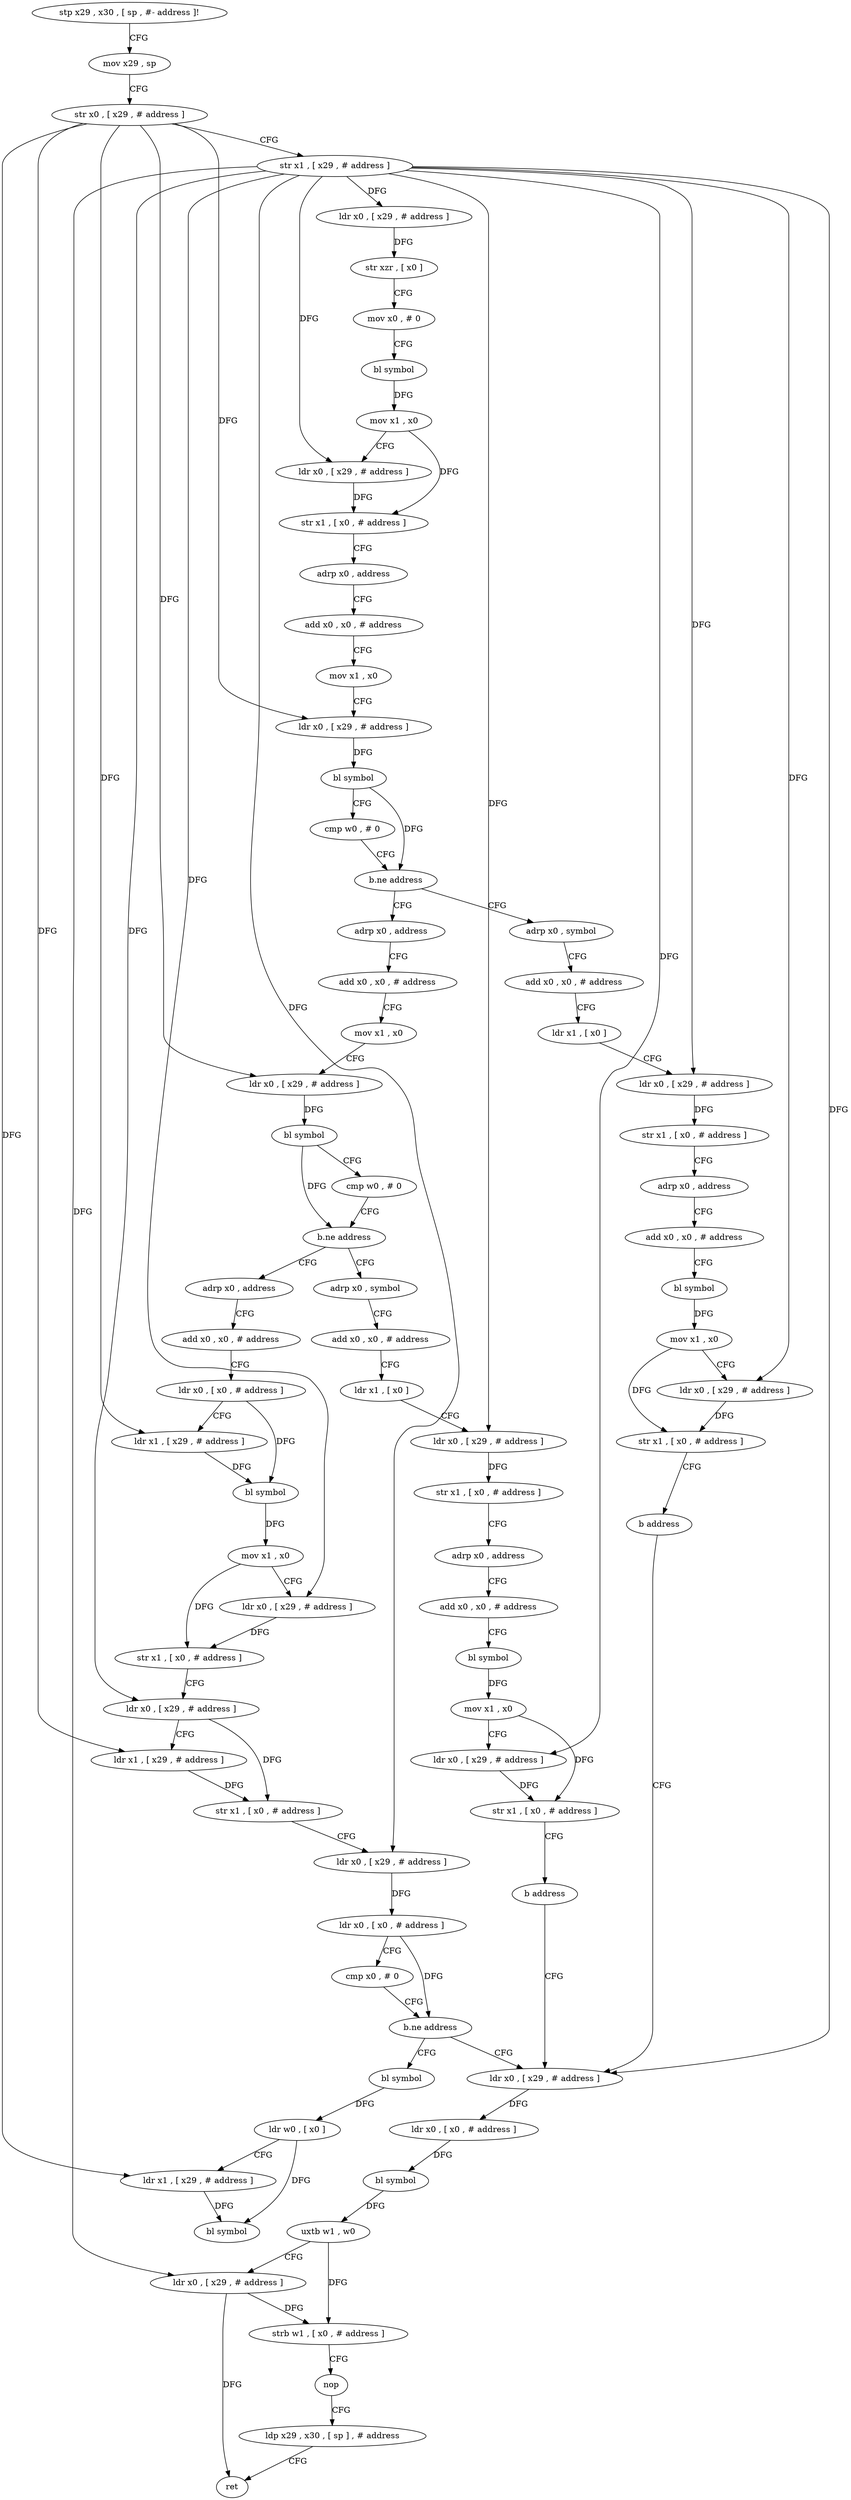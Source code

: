 digraph "func" {
"4283588" [label = "stp x29 , x30 , [ sp , #- address ]!" ]
"4283592" [label = "mov x29 , sp" ]
"4283596" [label = "str x0 , [ x29 , # address ]" ]
"4283600" [label = "str x1 , [ x29 , # address ]" ]
"4283604" [label = "ldr x0 , [ x29 , # address ]" ]
"4283608" [label = "str xzr , [ x0 ]" ]
"4283612" [label = "mov x0 , # 0" ]
"4283616" [label = "bl symbol" ]
"4283620" [label = "mov x1 , x0" ]
"4283624" [label = "ldr x0 , [ x29 , # address ]" ]
"4283628" [label = "str x1 , [ x0 , # address ]" ]
"4283632" [label = "adrp x0 , address" ]
"4283636" [label = "add x0 , x0 , # address" ]
"4283640" [label = "mov x1 , x0" ]
"4283644" [label = "ldr x0 , [ x29 , # address ]" ]
"4283648" [label = "bl symbol" ]
"4283652" [label = "cmp w0 , # 0" ]
"4283656" [label = "b.ne address" ]
"4283708" [label = "adrp x0 , address" ]
"4283660" [label = "adrp x0 , symbol" ]
"4283712" [label = "add x0 , x0 , # address" ]
"4283716" [label = "mov x1 , x0" ]
"4283720" [label = "ldr x0 , [ x29 , # address ]" ]
"4283724" [label = "bl symbol" ]
"4283728" [label = "cmp w0 , # 0" ]
"4283732" [label = "b.ne address" ]
"4283784" [label = "adrp x0 , address" ]
"4283736" [label = "adrp x0 , symbol" ]
"4283664" [label = "add x0 , x0 , # address" ]
"4283668" [label = "ldr x1 , [ x0 ]" ]
"4283672" [label = "ldr x0 , [ x29 , # address ]" ]
"4283676" [label = "str x1 , [ x0 , # address ]" ]
"4283680" [label = "adrp x0 , address" ]
"4283684" [label = "add x0 , x0 , # address" ]
"4283688" [label = "bl symbol" ]
"4283692" [label = "mov x1 , x0" ]
"4283696" [label = "ldr x0 , [ x29 , # address ]" ]
"4283700" [label = "str x1 , [ x0 , # address ]" ]
"4283704" [label = "b address" ]
"4283860" [label = "ldr x0 , [ x29 , # address ]" ]
"4283788" [label = "add x0 , x0 , # address" ]
"4283792" [label = "ldr x0 , [ x0 , # address ]" ]
"4283796" [label = "ldr x1 , [ x29 , # address ]" ]
"4283800" [label = "bl symbol" ]
"4283804" [label = "mov x1 , x0" ]
"4283808" [label = "ldr x0 , [ x29 , # address ]" ]
"4283812" [label = "str x1 , [ x0 , # address ]" ]
"4283816" [label = "ldr x0 , [ x29 , # address ]" ]
"4283820" [label = "ldr x1 , [ x29 , # address ]" ]
"4283824" [label = "str x1 , [ x0 , # address ]" ]
"4283828" [label = "ldr x0 , [ x29 , # address ]" ]
"4283832" [label = "ldr x0 , [ x0 , # address ]" ]
"4283836" [label = "cmp x0 , # 0" ]
"4283840" [label = "b.ne address" ]
"4283844" [label = "bl symbol" ]
"4283740" [label = "add x0 , x0 , # address" ]
"4283744" [label = "ldr x1 , [ x0 ]" ]
"4283748" [label = "ldr x0 , [ x29 , # address ]" ]
"4283752" [label = "str x1 , [ x0 , # address ]" ]
"4283756" [label = "adrp x0 , address" ]
"4283760" [label = "add x0 , x0 , # address" ]
"4283764" [label = "bl symbol" ]
"4283768" [label = "mov x1 , x0" ]
"4283772" [label = "ldr x0 , [ x29 , # address ]" ]
"4283776" [label = "str x1 , [ x0 , # address ]" ]
"4283780" [label = "b address" ]
"4283864" [label = "ldr x0 , [ x0 , # address ]" ]
"4283868" [label = "bl symbol" ]
"4283872" [label = "uxtb w1 , w0" ]
"4283876" [label = "ldr x0 , [ x29 , # address ]" ]
"4283880" [label = "strb w1 , [ x0 , # address ]" ]
"4283884" [label = "nop" ]
"4283888" [label = "ldp x29 , x30 , [ sp ] , # address" ]
"4283892" [label = "ret" ]
"4283848" [label = "ldr w0 , [ x0 ]" ]
"4283852" [label = "ldr x1 , [ x29 , # address ]" ]
"4283856" [label = "bl symbol" ]
"4283588" -> "4283592" [ label = "CFG" ]
"4283592" -> "4283596" [ label = "CFG" ]
"4283596" -> "4283600" [ label = "CFG" ]
"4283596" -> "4283644" [ label = "DFG" ]
"4283596" -> "4283720" [ label = "DFG" ]
"4283596" -> "4283796" [ label = "DFG" ]
"4283596" -> "4283820" [ label = "DFG" ]
"4283596" -> "4283852" [ label = "DFG" ]
"4283600" -> "4283604" [ label = "DFG" ]
"4283600" -> "4283624" [ label = "DFG" ]
"4283600" -> "4283672" [ label = "DFG" ]
"4283600" -> "4283696" [ label = "DFG" ]
"4283600" -> "4283808" [ label = "DFG" ]
"4283600" -> "4283816" [ label = "DFG" ]
"4283600" -> "4283828" [ label = "DFG" ]
"4283600" -> "4283748" [ label = "DFG" ]
"4283600" -> "4283772" [ label = "DFG" ]
"4283600" -> "4283860" [ label = "DFG" ]
"4283600" -> "4283876" [ label = "DFG" ]
"4283604" -> "4283608" [ label = "DFG" ]
"4283608" -> "4283612" [ label = "CFG" ]
"4283612" -> "4283616" [ label = "CFG" ]
"4283616" -> "4283620" [ label = "DFG" ]
"4283620" -> "4283624" [ label = "CFG" ]
"4283620" -> "4283628" [ label = "DFG" ]
"4283624" -> "4283628" [ label = "DFG" ]
"4283628" -> "4283632" [ label = "CFG" ]
"4283632" -> "4283636" [ label = "CFG" ]
"4283636" -> "4283640" [ label = "CFG" ]
"4283640" -> "4283644" [ label = "CFG" ]
"4283644" -> "4283648" [ label = "DFG" ]
"4283648" -> "4283652" [ label = "CFG" ]
"4283648" -> "4283656" [ label = "DFG" ]
"4283652" -> "4283656" [ label = "CFG" ]
"4283656" -> "4283708" [ label = "CFG" ]
"4283656" -> "4283660" [ label = "CFG" ]
"4283708" -> "4283712" [ label = "CFG" ]
"4283660" -> "4283664" [ label = "CFG" ]
"4283712" -> "4283716" [ label = "CFG" ]
"4283716" -> "4283720" [ label = "CFG" ]
"4283720" -> "4283724" [ label = "DFG" ]
"4283724" -> "4283728" [ label = "CFG" ]
"4283724" -> "4283732" [ label = "DFG" ]
"4283728" -> "4283732" [ label = "CFG" ]
"4283732" -> "4283784" [ label = "CFG" ]
"4283732" -> "4283736" [ label = "CFG" ]
"4283784" -> "4283788" [ label = "CFG" ]
"4283736" -> "4283740" [ label = "CFG" ]
"4283664" -> "4283668" [ label = "CFG" ]
"4283668" -> "4283672" [ label = "CFG" ]
"4283672" -> "4283676" [ label = "DFG" ]
"4283676" -> "4283680" [ label = "CFG" ]
"4283680" -> "4283684" [ label = "CFG" ]
"4283684" -> "4283688" [ label = "CFG" ]
"4283688" -> "4283692" [ label = "DFG" ]
"4283692" -> "4283696" [ label = "CFG" ]
"4283692" -> "4283700" [ label = "DFG" ]
"4283696" -> "4283700" [ label = "DFG" ]
"4283700" -> "4283704" [ label = "CFG" ]
"4283704" -> "4283860" [ label = "CFG" ]
"4283860" -> "4283864" [ label = "DFG" ]
"4283788" -> "4283792" [ label = "CFG" ]
"4283792" -> "4283796" [ label = "CFG" ]
"4283792" -> "4283800" [ label = "DFG" ]
"4283796" -> "4283800" [ label = "DFG" ]
"4283800" -> "4283804" [ label = "DFG" ]
"4283804" -> "4283808" [ label = "CFG" ]
"4283804" -> "4283812" [ label = "DFG" ]
"4283808" -> "4283812" [ label = "DFG" ]
"4283812" -> "4283816" [ label = "CFG" ]
"4283816" -> "4283820" [ label = "CFG" ]
"4283816" -> "4283824" [ label = "DFG" ]
"4283820" -> "4283824" [ label = "DFG" ]
"4283824" -> "4283828" [ label = "CFG" ]
"4283828" -> "4283832" [ label = "DFG" ]
"4283832" -> "4283836" [ label = "CFG" ]
"4283832" -> "4283840" [ label = "DFG" ]
"4283836" -> "4283840" [ label = "CFG" ]
"4283840" -> "4283860" [ label = "CFG" ]
"4283840" -> "4283844" [ label = "CFG" ]
"4283844" -> "4283848" [ label = "DFG" ]
"4283740" -> "4283744" [ label = "CFG" ]
"4283744" -> "4283748" [ label = "CFG" ]
"4283748" -> "4283752" [ label = "DFG" ]
"4283752" -> "4283756" [ label = "CFG" ]
"4283756" -> "4283760" [ label = "CFG" ]
"4283760" -> "4283764" [ label = "CFG" ]
"4283764" -> "4283768" [ label = "DFG" ]
"4283768" -> "4283772" [ label = "CFG" ]
"4283768" -> "4283776" [ label = "DFG" ]
"4283772" -> "4283776" [ label = "DFG" ]
"4283776" -> "4283780" [ label = "CFG" ]
"4283780" -> "4283860" [ label = "CFG" ]
"4283864" -> "4283868" [ label = "DFG" ]
"4283868" -> "4283872" [ label = "DFG" ]
"4283872" -> "4283876" [ label = "CFG" ]
"4283872" -> "4283880" [ label = "DFG" ]
"4283876" -> "4283880" [ label = "DFG" ]
"4283876" -> "4283892" [ label = "DFG" ]
"4283880" -> "4283884" [ label = "CFG" ]
"4283884" -> "4283888" [ label = "CFG" ]
"4283888" -> "4283892" [ label = "CFG" ]
"4283848" -> "4283852" [ label = "CFG" ]
"4283848" -> "4283856" [ label = "DFG" ]
"4283852" -> "4283856" [ label = "DFG" ]
}
